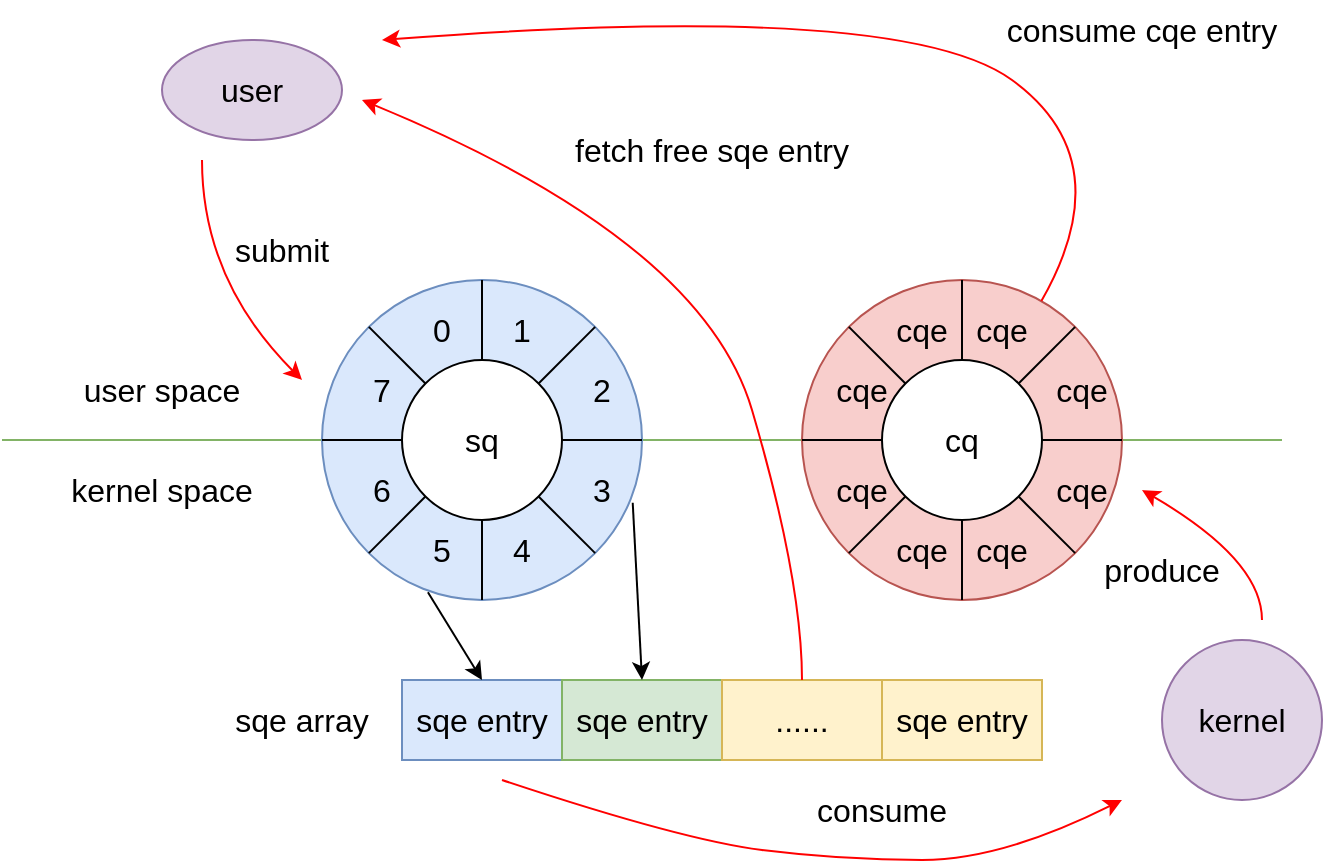 <mxfile version="26.1.0">
  <diagram name="第 1 页" id="u5xzkRyJa5_VMyASWoek">
    <mxGraphModel dx="794" dy="467" grid="1" gridSize="10" guides="1" tooltips="1" connect="1" arrows="1" fold="1" page="1" pageScale="1" pageWidth="827" pageHeight="1169" math="0" shadow="0">
      <root>
        <mxCell id="0" />
        <mxCell id="1" parent="0" />
        <mxCell id="Pef2y4dnCEzBSlzHliVo-1" value="" style="endArrow=none;html=1;rounded=0;strokeColor=#82B366;" edge="1" parent="1">
          <mxGeometry width="50" height="50" relative="1" as="geometry">
            <mxPoint x="40" y="280" as="sourcePoint" />
            <mxPoint x="680" y="280" as="targetPoint" />
          </mxGeometry>
        </mxCell>
        <mxCell id="Pef2y4dnCEzBSlzHliVo-2" value="" style="ellipse;whiteSpace=wrap;html=1;aspect=fixed;fillColor=#dae8fc;strokeColor=#6c8ebf;" vertex="1" parent="1">
          <mxGeometry x="200" y="200" width="160" height="160" as="geometry" />
        </mxCell>
        <mxCell id="Pef2y4dnCEzBSlzHliVo-3" value="" style="ellipse;whiteSpace=wrap;html=1;aspect=fixed;" vertex="1" parent="1">
          <mxGeometry x="240" y="240" width="80" height="80" as="geometry" />
        </mxCell>
        <mxCell id="Pef2y4dnCEzBSlzHliVo-4" value="&lt;font style=&quot;font-size: 16px;&quot;&gt;sq&lt;/font&gt;" style="text;html=1;align=center;verticalAlign=middle;whiteSpace=wrap;rounded=0;" vertex="1" parent="1">
          <mxGeometry x="250" y="265" width="60" height="30" as="geometry" />
        </mxCell>
        <mxCell id="Pef2y4dnCEzBSlzHliVo-5" value="" style="ellipse;whiteSpace=wrap;html=1;aspect=fixed;fillColor=#f8cecc;strokeColor=#b85450;" vertex="1" parent="1">
          <mxGeometry x="440" y="200" width="160" height="160" as="geometry" />
        </mxCell>
        <mxCell id="Pef2y4dnCEzBSlzHliVo-6" value="" style="ellipse;whiteSpace=wrap;html=1;aspect=fixed;" vertex="1" parent="1">
          <mxGeometry x="480" y="240" width="80" height="80" as="geometry" />
        </mxCell>
        <mxCell id="Pef2y4dnCEzBSlzHliVo-7" value="&lt;font style=&quot;font-size: 16px;&quot;&gt;cq&lt;/font&gt;" style="text;html=1;align=center;verticalAlign=middle;whiteSpace=wrap;rounded=0;" vertex="1" parent="1">
          <mxGeometry x="490" y="265" width="60" height="30" as="geometry" />
        </mxCell>
        <mxCell id="Pef2y4dnCEzBSlzHliVo-9" value="" style="endArrow=none;html=1;rounded=0;exitX=0.5;exitY=0;exitDx=0;exitDy=0;entryX=0.5;entryY=0;entryDx=0;entryDy=0;" edge="1" parent="1" source="Pef2y4dnCEzBSlzHliVo-3" target="Pef2y4dnCEzBSlzHliVo-2">
          <mxGeometry width="50" height="50" relative="1" as="geometry">
            <mxPoint x="390" y="310" as="sourcePoint" />
            <mxPoint x="440" y="260" as="targetPoint" />
          </mxGeometry>
        </mxCell>
        <mxCell id="Pef2y4dnCEzBSlzHliVo-10" value="" style="endArrow=none;html=1;rounded=0;exitX=0.5;exitY=1;exitDx=0;exitDy=0;entryX=0.5;entryY=1;entryDx=0;entryDy=0;" edge="1" parent="1" source="Pef2y4dnCEzBSlzHliVo-3" target="Pef2y4dnCEzBSlzHliVo-2">
          <mxGeometry width="50" height="50" relative="1" as="geometry">
            <mxPoint x="390" y="290" as="sourcePoint" />
            <mxPoint x="440" y="240" as="targetPoint" />
          </mxGeometry>
        </mxCell>
        <mxCell id="Pef2y4dnCEzBSlzHliVo-11" value="" style="endArrow=none;html=1;rounded=0;exitX=1;exitY=0.5;exitDx=0;exitDy=0;entryX=1;entryY=0.5;entryDx=0;entryDy=0;" edge="1" parent="1" source="Pef2y4dnCEzBSlzHliVo-3" target="Pef2y4dnCEzBSlzHliVo-2">
          <mxGeometry width="50" height="50" relative="1" as="geometry">
            <mxPoint x="390" y="290" as="sourcePoint" />
            <mxPoint x="440" y="240" as="targetPoint" />
          </mxGeometry>
        </mxCell>
        <mxCell id="Pef2y4dnCEzBSlzHliVo-13" value="" style="endArrow=none;html=1;rounded=0;exitX=0;exitY=0.5;exitDx=0;exitDy=0;entryX=0;entryY=0.5;entryDx=0;entryDy=0;" edge="1" parent="1" source="Pef2y4dnCEzBSlzHliVo-3" target="Pef2y4dnCEzBSlzHliVo-2">
          <mxGeometry width="50" height="50" relative="1" as="geometry">
            <mxPoint x="390" y="290" as="sourcePoint" />
            <mxPoint x="440" y="240" as="targetPoint" />
          </mxGeometry>
        </mxCell>
        <mxCell id="Pef2y4dnCEzBSlzHliVo-14" value="" style="endArrow=none;html=1;rounded=0;exitX=0;exitY=0.5;exitDx=0;exitDy=0;entryX=0;entryY=0.5;entryDx=0;entryDy=0;" edge="1" parent="1" source="Pef2y4dnCEzBSlzHliVo-6" target="Pef2y4dnCEzBSlzHliVo-5">
          <mxGeometry width="50" height="50" relative="1" as="geometry">
            <mxPoint x="390" y="290" as="sourcePoint" />
            <mxPoint x="440" y="240" as="targetPoint" />
          </mxGeometry>
        </mxCell>
        <mxCell id="Pef2y4dnCEzBSlzHliVo-15" value="" style="endArrow=none;html=1;rounded=0;exitX=0.5;exitY=1;exitDx=0;exitDy=0;entryX=0.5;entryY=1;entryDx=0;entryDy=0;" edge="1" parent="1" source="Pef2y4dnCEzBSlzHliVo-6" target="Pef2y4dnCEzBSlzHliVo-5">
          <mxGeometry width="50" height="50" relative="1" as="geometry">
            <mxPoint x="390" y="290" as="sourcePoint" />
            <mxPoint x="440" y="240" as="targetPoint" />
          </mxGeometry>
        </mxCell>
        <mxCell id="Pef2y4dnCEzBSlzHliVo-16" value="" style="endArrow=none;html=1;rounded=0;exitX=1;exitY=0.5;exitDx=0;exitDy=0;entryX=1;entryY=0.5;entryDx=0;entryDy=0;" edge="1" parent="1" source="Pef2y4dnCEzBSlzHliVo-6" target="Pef2y4dnCEzBSlzHliVo-5">
          <mxGeometry width="50" height="50" relative="1" as="geometry">
            <mxPoint x="390" y="290" as="sourcePoint" />
            <mxPoint x="440" y="240" as="targetPoint" />
          </mxGeometry>
        </mxCell>
        <mxCell id="Pef2y4dnCEzBSlzHliVo-17" value="" style="endArrow=none;html=1;rounded=0;exitX=0.5;exitY=0;exitDx=0;exitDy=0;" edge="1" parent="1" source="Pef2y4dnCEzBSlzHliVo-6" target="Pef2y4dnCEzBSlzHliVo-5">
          <mxGeometry width="50" height="50" relative="1" as="geometry">
            <mxPoint x="390" y="290" as="sourcePoint" />
            <mxPoint x="440" y="240" as="targetPoint" />
          </mxGeometry>
        </mxCell>
        <mxCell id="Pef2y4dnCEzBSlzHliVo-18" value="" style="endArrow=none;html=1;rounded=0;entryX=1;entryY=1;entryDx=0;entryDy=0;" edge="1" parent="1" source="Pef2y4dnCEzBSlzHliVo-2" target="Pef2y4dnCEzBSlzHliVo-3">
          <mxGeometry width="50" height="50" relative="1" as="geometry">
            <mxPoint x="390" y="290" as="sourcePoint" />
            <mxPoint x="440" y="240" as="targetPoint" />
          </mxGeometry>
        </mxCell>
        <mxCell id="Pef2y4dnCEzBSlzHliVo-20" value="" style="endArrow=none;html=1;rounded=0;exitX=0;exitY=1;exitDx=0;exitDy=0;entryX=0;entryY=1;entryDx=0;entryDy=0;" edge="1" parent="1" source="Pef2y4dnCEzBSlzHliVo-3" target="Pef2y4dnCEzBSlzHliVo-2">
          <mxGeometry width="50" height="50" relative="1" as="geometry">
            <mxPoint x="390" y="290" as="sourcePoint" />
            <mxPoint x="440" y="240" as="targetPoint" />
          </mxGeometry>
        </mxCell>
        <mxCell id="Pef2y4dnCEzBSlzHliVo-21" value="" style="endArrow=none;html=1;rounded=0;exitX=1;exitY=0;exitDx=0;exitDy=0;entryX=1;entryY=0;entryDx=0;entryDy=0;" edge="1" parent="1" source="Pef2y4dnCEzBSlzHliVo-3" target="Pef2y4dnCEzBSlzHliVo-2">
          <mxGeometry width="50" height="50" relative="1" as="geometry">
            <mxPoint x="390" y="290" as="sourcePoint" />
            <mxPoint x="440" y="240" as="targetPoint" />
          </mxGeometry>
        </mxCell>
        <mxCell id="Pef2y4dnCEzBSlzHliVo-22" value="" style="endArrow=none;html=1;rounded=0;exitX=0;exitY=0;exitDx=0;exitDy=0;entryX=0;entryY=0;entryDx=0;entryDy=0;" edge="1" parent="1" source="Pef2y4dnCEzBSlzHliVo-3" target="Pef2y4dnCEzBSlzHliVo-2">
          <mxGeometry width="50" height="50" relative="1" as="geometry">
            <mxPoint x="390" y="290" as="sourcePoint" />
            <mxPoint x="440" y="240" as="targetPoint" />
          </mxGeometry>
        </mxCell>
        <mxCell id="Pef2y4dnCEzBSlzHliVo-24" value="" style="endArrow=none;html=1;rounded=0;entryX=0;entryY=0;entryDx=0;entryDy=0;exitX=0;exitY=0;exitDx=0;exitDy=0;" edge="1" parent="1" source="Pef2y4dnCEzBSlzHliVo-5" target="Pef2y4dnCEzBSlzHliVo-6">
          <mxGeometry width="50" height="50" relative="1" as="geometry">
            <mxPoint x="390" y="290" as="sourcePoint" />
            <mxPoint x="440" y="240" as="targetPoint" />
          </mxGeometry>
        </mxCell>
        <mxCell id="Pef2y4dnCEzBSlzHliVo-25" value="" style="endArrow=none;html=1;rounded=0;exitX=0;exitY=1;exitDx=0;exitDy=0;entryX=0;entryY=1;entryDx=0;entryDy=0;" edge="1" parent="1" source="Pef2y4dnCEzBSlzHliVo-6" target="Pef2y4dnCEzBSlzHliVo-5">
          <mxGeometry width="50" height="50" relative="1" as="geometry">
            <mxPoint x="390" y="290" as="sourcePoint" />
            <mxPoint x="440" y="240" as="targetPoint" />
          </mxGeometry>
        </mxCell>
        <mxCell id="Pef2y4dnCEzBSlzHliVo-27" value="" style="endArrow=none;html=1;rounded=0;exitX=1;exitY=0;exitDx=0;exitDy=0;" edge="1" parent="1" source="Pef2y4dnCEzBSlzHliVo-6" target="Pef2y4dnCEzBSlzHliVo-5">
          <mxGeometry width="50" height="50" relative="1" as="geometry">
            <mxPoint x="390" y="290" as="sourcePoint" />
            <mxPoint x="440" y="240" as="targetPoint" />
          </mxGeometry>
        </mxCell>
        <mxCell id="Pef2y4dnCEzBSlzHliVo-28" value="" style="endArrow=none;html=1;rounded=0;exitX=1;exitY=1;exitDx=0;exitDy=0;entryX=1;entryY=1;entryDx=0;entryDy=0;" edge="1" parent="1" source="Pef2y4dnCEzBSlzHliVo-6" target="Pef2y4dnCEzBSlzHliVo-5">
          <mxGeometry width="50" height="50" relative="1" as="geometry">
            <mxPoint x="390" y="290" as="sourcePoint" />
            <mxPoint x="440" y="240" as="targetPoint" />
          </mxGeometry>
        </mxCell>
        <mxCell id="Pef2y4dnCEzBSlzHliVo-29" value="&lt;font style=&quot;font-size: 16px;&quot;&gt;0&lt;/font&gt;" style="text;html=1;align=center;verticalAlign=middle;whiteSpace=wrap;rounded=0;" vertex="1" parent="1">
          <mxGeometry x="230" y="210" width="60" height="30" as="geometry" />
        </mxCell>
        <mxCell id="Pef2y4dnCEzBSlzHliVo-31" value="&lt;font style=&quot;font-size: 16px;&quot;&gt;1&lt;/font&gt;" style="text;html=1;align=center;verticalAlign=middle;whiteSpace=wrap;rounded=0;" vertex="1" parent="1">
          <mxGeometry x="270" y="210" width="60" height="30" as="geometry" />
        </mxCell>
        <mxCell id="Pef2y4dnCEzBSlzHliVo-32" value="&lt;font style=&quot;font-size: 16px;&quot;&gt;2&lt;/font&gt;" style="text;html=1;align=center;verticalAlign=middle;whiteSpace=wrap;rounded=0;" vertex="1" parent="1">
          <mxGeometry x="310" y="240" width="60" height="30" as="geometry" />
        </mxCell>
        <mxCell id="Pef2y4dnCEzBSlzHliVo-33" value="&lt;font style=&quot;font-size: 16px;&quot;&gt;3&lt;/font&gt;" style="text;html=1;align=center;verticalAlign=middle;whiteSpace=wrap;rounded=0;" vertex="1" parent="1">
          <mxGeometry x="310" y="290" width="60" height="30" as="geometry" />
        </mxCell>
        <mxCell id="Pef2y4dnCEzBSlzHliVo-34" value="&lt;font style=&quot;font-size: 16px;&quot;&gt;4&lt;/font&gt;" style="text;html=1;align=center;verticalAlign=middle;whiteSpace=wrap;rounded=0;" vertex="1" parent="1">
          <mxGeometry x="270" y="320" width="60" height="30" as="geometry" />
        </mxCell>
        <mxCell id="Pef2y4dnCEzBSlzHliVo-35" value="&lt;font style=&quot;font-size: 16px;&quot;&gt;5&lt;/font&gt;" style="text;html=1;align=center;verticalAlign=middle;whiteSpace=wrap;rounded=0;" vertex="1" parent="1">
          <mxGeometry x="230" y="320" width="60" height="30" as="geometry" />
        </mxCell>
        <mxCell id="Pef2y4dnCEzBSlzHliVo-36" value="&lt;font style=&quot;font-size: 16px;&quot;&gt;6&lt;/font&gt;" style="text;html=1;align=center;verticalAlign=middle;whiteSpace=wrap;rounded=0;" vertex="1" parent="1">
          <mxGeometry x="200" y="290" width="60" height="30" as="geometry" />
        </mxCell>
        <mxCell id="Pef2y4dnCEzBSlzHliVo-37" value="&lt;font style=&quot;font-size: 16px;&quot;&gt;7&lt;/font&gt;" style="text;html=1;align=center;verticalAlign=middle;whiteSpace=wrap;rounded=0;" vertex="1" parent="1">
          <mxGeometry x="200" y="240" width="60" height="30" as="geometry" />
        </mxCell>
        <mxCell id="Pef2y4dnCEzBSlzHliVo-38" value="&lt;font style=&quot;font-size: 16px;&quot;&gt;cqe&lt;/font&gt;" style="text;html=1;align=center;verticalAlign=middle;whiteSpace=wrap;rounded=0;" vertex="1" parent="1">
          <mxGeometry x="470" y="210" width="60" height="30" as="geometry" />
        </mxCell>
        <mxCell id="Pef2y4dnCEzBSlzHliVo-39" value="&lt;font style=&quot;font-size: 16px;&quot;&gt;cqe&lt;/font&gt;" style="text;html=1;align=center;verticalAlign=middle;whiteSpace=wrap;rounded=0;" vertex="1" parent="1">
          <mxGeometry x="510" y="210" width="60" height="30" as="geometry" />
        </mxCell>
        <mxCell id="Pef2y4dnCEzBSlzHliVo-40" value="&lt;font style=&quot;font-size: 16px;&quot;&gt;cqe&lt;/font&gt;" style="text;html=1;align=center;verticalAlign=middle;whiteSpace=wrap;rounded=0;" vertex="1" parent="1">
          <mxGeometry x="550" y="240" width="60" height="30" as="geometry" />
        </mxCell>
        <mxCell id="Pef2y4dnCEzBSlzHliVo-41" value="&lt;font style=&quot;font-size: 16px;&quot;&gt;cqe&lt;/font&gt;" style="text;html=1;align=center;verticalAlign=middle;whiteSpace=wrap;rounded=0;" vertex="1" parent="1">
          <mxGeometry x="550" y="290" width="60" height="30" as="geometry" />
        </mxCell>
        <mxCell id="Pef2y4dnCEzBSlzHliVo-42" value="&lt;font style=&quot;font-size: 16px;&quot;&gt;cqe&lt;/font&gt;" style="text;html=1;align=center;verticalAlign=middle;whiteSpace=wrap;rounded=0;" vertex="1" parent="1">
          <mxGeometry x="510" y="320" width="60" height="30" as="geometry" />
        </mxCell>
        <mxCell id="Pef2y4dnCEzBSlzHliVo-43" value="&lt;font style=&quot;font-size: 16px;&quot;&gt;cqe&lt;/font&gt;" style="text;html=1;align=center;verticalAlign=middle;whiteSpace=wrap;rounded=0;" vertex="1" parent="1">
          <mxGeometry x="470" y="320" width="60" height="30" as="geometry" />
        </mxCell>
        <mxCell id="Pef2y4dnCEzBSlzHliVo-44" value="&lt;font style=&quot;font-size: 16px;&quot;&gt;cqe&lt;/font&gt;" style="text;html=1;align=center;verticalAlign=middle;whiteSpace=wrap;rounded=0;" vertex="1" parent="1">
          <mxGeometry x="440" y="290" width="60" height="30" as="geometry" />
        </mxCell>
        <mxCell id="Pef2y4dnCEzBSlzHliVo-45" value="&lt;font style=&quot;font-size: 16px;&quot;&gt;cqe&lt;/font&gt;" style="text;html=1;align=center;verticalAlign=middle;whiteSpace=wrap;rounded=0;" vertex="1" parent="1">
          <mxGeometry x="440" y="240" width="60" height="30" as="geometry" />
        </mxCell>
        <mxCell id="Pef2y4dnCEzBSlzHliVo-50" value="" style="group" vertex="1" connectable="0" parent="1">
          <mxGeometry x="240" y="400" width="320" height="40" as="geometry" />
        </mxCell>
        <mxCell id="Pef2y4dnCEzBSlzHliVo-46" value="&lt;font style=&quot;font-size: 16px;&quot;&gt;sqe entry&lt;/font&gt;" style="rounded=0;whiteSpace=wrap;html=1;fillColor=#dae8fc;strokeColor=#6c8ebf;" vertex="1" parent="Pef2y4dnCEzBSlzHliVo-50">
          <mxGeometry width="80" height="40" as="geometry" />
        </mxCell>
        <mxCell id="Pef2y4dnCEzBSlzHliVo-47" value="&lt;font style=&quot;font-size: 16px;&quot;&gt;sqe entry&lt;/font&gt;" style="rounded=0;whiteSpace=wrap;html=1;fillColor=#d5e8d4;strokeColor=#82b366;" vertex="1" parent="Pef2y4dnCEzBSlzHliVo-50">
          <mxGeometry x="80" width="80" height="40" as="geometry" />
        </mxCell>
        <mxCell id="Pef2y4dnCEzBSlzHliVo-48" value="&lt;font style=&quot;font-size: 16px;&quot;&gt;......&lt;/font&gt;" style="rounded=0;whiteSpace=wrap;html=1;fillColor=#fff2cc;strokeColor=#d6b656;" vertex="1" parent="Pef2y4dnCEzBSlzHliVo-50">
          <mxGeometry x="160" width="80" height="40" as="geometry" />
        </mxCell>
        <mxCell id="Pef2y4dnCEzBSlzHliVo-49" value="&lt;font style=&quot;font-size: 16px;&quot;&gt;sqe entry&lt;/font&gt;" style="rounded=0;whiteSpace=wrap;html=1;fillColor=#fff2cc;strokeColor=#d6b656;" vertex="1" parent="Pef2y4dnCEzBSlzHliVo-50">
          <mxGeometry x="240" width="80" height="40" as="geometry" />
        </mxCell>
        <mxCell id="Pef2y4dnCEzBSlzHliVo-51" value="&lt;font style=&quot;font-size: 16px;&quot;&gt;sqe array&lt;/font&gt;" style="text;html=1;align=center;verticalAlign=middle;whiteSpace=wrap;rounded=0;" vertex="1" parent="1">
          <mxGeometry x="150" y="405" width="80" height="30" as="geometry" />
        </mxCell>
        <mxCell id="Pef2y4dnCEzBSlzHliVo-52" value="&lt;font style=&quot;font-size: 16px;&quot;&gt;user space&lt;/font&gt;" style="text;html=1;align=center;verticalAlign=middle;whiteSpace=wrap;rounded=0;" vertex="1" parent="1">
          <mxGeometry x="75" y="240" width="90" height="30" as="geometry" />
        </mxCell>
        <mxCell id="Pef2y4dnCEzBSlzHliVo-53" value="&lt;font style=&quot;font-size: 16px;&quot;&gt;kernel space&lt;/font&gt;" style="text;html=1;align=center;verticalAlign=middle;whiteSpace=wrap;rounded=0;" vertex="1" parent="1">
          <mxGeometry x="70" y="290" width="100" height="30" as="geometry" />
        </mxCell>
        <mxCell id="Pef2y4dnCEzBSlzHliVo-54" value="" style="endArrow=classic;html=1;rounded=0;exitX=0.331;exitY=0.976;exitDx=0;exitDy=0;entryX=0.5;entryY=0;entryDx=0;entryDy=0;exitPerimeter=0;" edge="1" parent="1" source="Pef2y4dnCEzBSlzHliVo-2" target="Pef2y4dnCEzBSlzHliVo-46">
          <mxGeometry width="50" height="50" relative="1" as="geometry">
            <mxPoint x="370" y="330" as="sourcePoint" />
            <mxPoint x="420" y="280" as="targetPoint" />
          </mxGeometry>
        </mxCell>
        <mxCell id="Pef2y4dnCEzBSlzHliVo-55" value="" style="endArrow=classic;html=1;rounded=0;exitX=0.971;exitY=0.696;exitDx=0;exitDy=0;exitPerimeter=0;entryX=0.5;entryY=0;entryDx=0;entryDy=0;" edge="1" parent="1" source="Pef2y4dnCEzBSlzHliVo-2" target="Pef2y4dnCEzBSlzHliVo-47">
          <mxGeometry width="50" height="50" relative="1" as="geometry">
            <mxPoint x="370" y="330" as="sourcePoint" />
            <mxPoint x="420" y="280" as="targetPoint" />
          </mxGeometry>
        </mxCell>
        <mxCell id="Pef2y4dnCEzBSlzHliVo-58" value="" style="curved=1;endArrow=classic;html=1;rounded=0;exitX=0.5;exitY=0;exitDx=0;exitDy=0;strokeColor=#FF0000;" edge="1" parent="1" source="Pef2y4dnCEzBSlzHliVo-48">
          <mxGeometry width="50" height="50" relative="1" as="geometry">
            <mxPoint x="375" y="350" as="sourcePoint" />
            <mxPoint x="220" y="110" as="targetPoint" />
            <Array as="points">
              <mxPoint x="440" y="350" />
              <mxPoint x="390" y="180" />
            </Array>
          </mxGeometry>
        </mxCell>
        <mxCell id="Pef2y4dnCEzBSlzHliVo-59" value="&lt;font style=&quot;font-size: 16px;&quot;&gt;fetch free sqe entry&lt;/font&gt;" style="text;html=1;align=center;verticalAlign=middle;whiteSpace=wrap;rounded=0;" vertex="1" parent="1">
          <mxGeometry x="320" y="120" width="150" height="30" as="geometry" />
        </mxCell>
        <mxCell id="Pef2y4dnCEzBSlzHliVo-60" value="&lt;font style=&quot;font-size: 16px;&quot;&gt;user&lt;/font&gt;" style="ellipse;whiteSpace=wrap;html=1;fillColor=#e1d5e7;strokeColor=#9673a6;" vertex="1" parent="1">
          <mxGeometry x="120" y="80" width="90" height="50" as="geometry" />
        </mxCell>
        <mxCell id="Pef2y4dnCEzBSlzHliVo-61" value="" style="curved=1;endArrow=classic;html=1;rounded=0;strokeColor=#FF0000;" edge="1" parent="1">
          <mxGeometry width="50" height="50" relative="1" as="geometry">
            <mxPoint x="140" y="140" as="sourcePoint" />
            <mxPoint x="190" y="250" as="targetPoint" />
            <Array as="points">
              <mxPoint x="140" y="200" />
            </Array>
          </mxGeometry>
        </mxCell>
        <mxCell id="Pef2y4dnCEzBSlzHliVo-62" value="&lt;font style=&quot;font-size: 16px;&quot;&gt;submit&lt;/font&gt;" style="text;html=1;align=center;verticalAlign=middle;whiteSpace=wrap;rounded=0;" vertex="1" parent="1">
          <mxGeometry x="150" y="170" width="60" height="30" as="geometry" />
        </mxCell>
        <mxCell id="Pef2y4dnCEzBSlzHliVo-63" value="" style="curved=1;endArrow=classic;html=1;rounded=0;strokeColor=#FF0000;" edge="1" parent="1" source="Pef2y4dnCEzBSlzHliVo-5">
          <mxGeometry width="50" height="50" relative="1" as="geometry">
            <mxPoint x="610" y="250" as="sourcePoint" />
            <mxPoint x="230" y="80" as="targetPoint" />
            <Array as="points">
              <mxPoint x="600" y="140" />
              <mxPoint x="490" y="60" />
            </Array>
          </mxGeometry>
        </mxCell>
        <mxCell id="Pef2y4dnCEzBSlzHliVo-64" value="&lt;font style=&quot;font-size: 16px;&quot;&gt;consume cqe entry&lt;/font&gt;" style="text;html=1;align=center;verticalAlign=middle;whiteSpace=wrap;rounded=0;" vertex="1" parent="1">
          <mxGeometry x="540" y="60" width="140" height="30" as="geometry" />
        </mxCell>
        <mxCell id="Pef2y4dnCEzBSlzHliVo-65" value="&lt;font style=&quot;font-size: 16px;&quot;&gt;kernel&lt;/font&gt;" style="ellipse;whiteSpace=wrap;html=1;aspect=fixed;fillColor=#e1d5e7;strokeColor=#9673a6;" vertex="1" parent="1">
          <mxGeometry x="620" y="380" width="80" height="80" as="geometry" />
        </mxCell>
        <mxCell id="Pef2y4dnCEzBSlzHliVo-66" value="" style="curved=1;endArrow=classic;html=1;rounded=0;strokeColor=#FF0000;" edge="1" parent="1">
          <mxGeometry width="50" height="50" relative="1" as="geometry">
            <mxPoint x="290" y="450" as="sourcePoint" />
            <mxPoint x="600" y="460" as="targetPoint" />
            <Array as="points">
              <mxPoint x="380" y="480" />
              <mxPoint x="460" y="490" />
              <mxPoint x="540" y="490" />
            </Array>
          </mxGeometry>
        </mxCell>
        <mxCell id="Pef2y4dnCEzBSlzHliVo-67" value="&lt;font style=&quot;font-size: 16px;&quot;&gt;consume&lt;/font&gt;" style="text;html=1;align=center;verticalAlign=middle;whiteSpace=wrap;rounded=0;" vertex="1" parent="1">
          <mxGeometry x="450" y="450" width="60" height="30" as="geometry" />
        </mxCell>
        <mxCell id="Pef2y4dnCEzBSlzHliVo-68" value="" style="curved=1;endArrow=classic;html=1;rounded=0;entryX=1;entryY=0.5;entryDx=0;entryDy=0;strokeColor=#FF0000;" edge="1" parent="1" target="Pef2y4dnCEzBSlzHliVo-41">
          <mxGeometry width="50" height="50" relative="1" as="geometry">
            <mxPoint x="670" y="370" as="sourcePoint" />
            <mxPoint x="700" y="320" as="targetPoint" />
            <Array as="points">
              <mxPoint x="670" y="340" />
            </Array>
          </mxGeometry>
        </mxCell>
        <mxCell id="Pef2y4dnCEzBSlzHliVo-69" value="&lt;font style=&quot;font-size: 16px;&quot;&gt;produce&lt;/font&gt;" style="text;html=1;align=center;verticalAlign=middle;whiteSpace=wrap;rounded=0;" vertex="1" parent="1">
          <mxGeometry x="590" y="330" width="60" height="30" as="geometry" />
        </mxCell>
      </root>
    </mxGraphModel>
  </diagram>
</mxfile>
